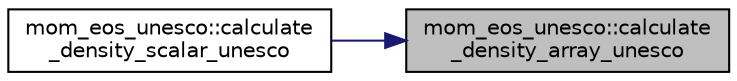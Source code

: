 digraph "mom_eos_unesco::calculate_density_array_unesco"
{
 // INTERACTIVE_SVG=YES
 // LATEX_PDF_SIZE
  edge [fontname="Helvetica",fontsize="10",labelfontname="Helvetica",labelfontsize="10"];
  node [fontname="Helvetica",fontsize="10",shape=record];
  rankdir="RL";
  Node1 [label="mom_eos_unesco::calculate\l_density_array_unesco",height=0.2,width=0.4,color="black", fillcolor="grey75", style="filled", fontcolor="black",tooltip="This subroutine computes the in situ density of sea water (rho in [kg m-3]) from salinity (S [PSU]),..."];
  Node1 -> Node2 [dir="back",color="midnightblue",fontsize="10",style="solid",fontname="Helvetica"];
  Node2 [label="mom_eos_unesco::calculate\l_density_scalar_unesco",height=0.2,width=0.4,color="black", fillcolor="white", style="filled",URL="$namespacemom__eos__unesco.html#a5b0789ed1bfd40e09ba994b656c14f47",tooltip="This subroutine computes the in situ density of sea water (rho in [kg m-3]) from salinity (S [PSU]),..."];
}
